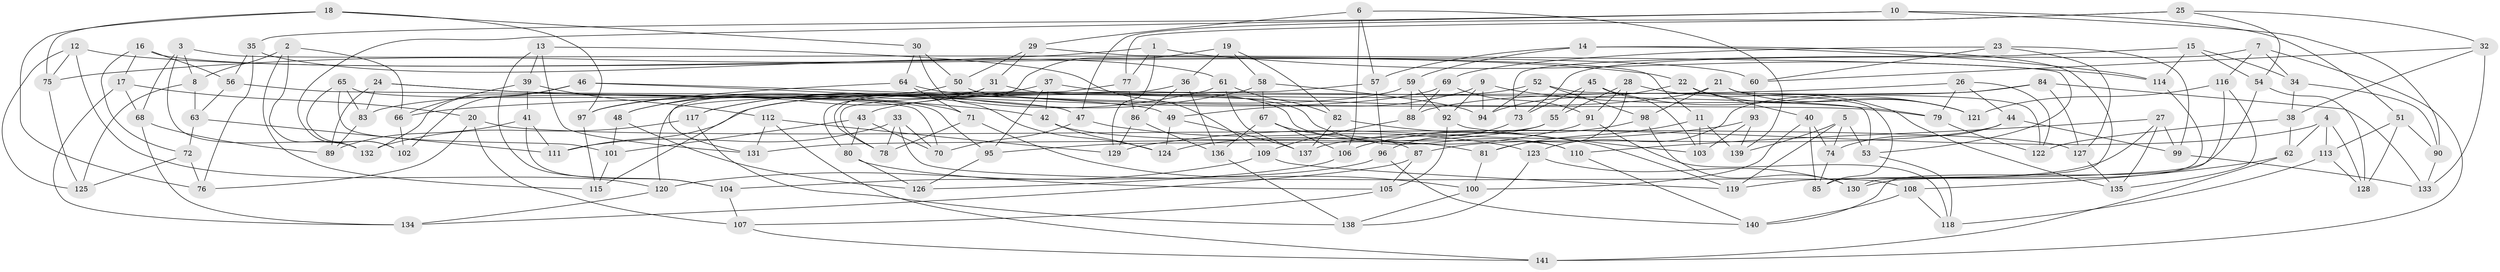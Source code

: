 // coarse degree distribution, {6: 0.449438202247191, 5: 0.12359550561797752, 4: 0.39325842696629215, 3: 0.033707865168539325}
// Generated by graph-tools (version 1.1) at 2025/24/03/03/25 07:24:26]
// undirected, 141 vertices, 282 edges
graph export_dot {
graph [start="1"]
  node [color=gray90,style=filled];
  1;
  2;
  3;
  4;
  5;
  6;
  7;
  8;
  9;
  10;
  11;
  12;
  13;
  14;
  15;
  16;
  17;
  18;
  19;
  20;
  21;
  22;
  23;
  24;
  25;
  26;
  27;
  28;
  29;
  30;
  31;
  32;
  33;
  34;
  35;
  36;
  37;
  38;
  39;
  40;
  41;
  42;
  43;
  44;
  45;
  46;
  47;
  48;
  49;
  50;
  51;
  52;
  53;
  54;
  55;
  56;
  57;
  58;
  59;
  60;
  61;
  62;
  63;
  64;
  65;
  66;
  67;
  68;
  69;
  70;
  71;
  72;
  73;
  74;
  75;
  76;
  77;
  78;
  79;
  80;
  81;
  82;
  83;
  84;
  85;
  86;
  87;
  88;
  89;
  90;
  91;
  92;
  93;
  94;
  95;
  96;
  97;
  98;
  99;
  100;
  101;
  102;
  103;
  104;
  105;
  106;
  107;
  108;
  109;
  110;
  111;
  112;
  113;
  114;
  115;
  116;
  117;
  118;
  119;
  120;
  121;
  122;
  123;
  124;
  125;
  126;
  127;
  128;
  129;
  130;
  131;
  132;
  133;
  134;
  135;
  136;
  137;
  138;
  139;
  140;
  141;
  1 -- 75;
  1 -- 77;
  1 -- 129;
  1 -- 114;
  2 -- 8;
  2 -- 132;
  2 -- 66;
  2 -- 115;
  3 -- 11;
  3 -- 68;
  3 -- 8;
  3 -- 132;
  4 -- 62;
  4 -- 113;
  4 -- 128;
  4 -- 137;
  5 -- 74;
  5 -- 53;
  5 -- 119;
  5 -- 139;
  6 -- 57;
  6 -- 139;
  6 -- 106;
  6 -- 29;
  7 -- 34;
  7 -- 116;
  7 -- 141;
  7 -- 73;
  8 -- 63;
  8 -- 125;
  9 -- 49;
  9 -- 94;
  9 -- 79;
  9 -- 92;
  10 -- 35;
  10 -- 102;
  10 -- 51;
  10 -- 90;
  11 -- 139;
  11 -- 81;
  11 -- 103;
  12 -- 125;
  12 -- 120;
  12 -- 75;
  12 -- 22;
  13 -- 104;
  13 -- 39;
  13 -- 109;
  13 -- 131;
  14 -- 85;
  14 -- 57;
  14 -- 59;
  14 -- 114;
  15 -- 34;
  15 -- 114;
  15 -- 54;
  15 -- 73;
  16 -- 56;
  16 -- 72;
  16 -- 60;
  16 -- 17;
  17 -- 68;
  17 -- 20;
  17 -- 134;
  18 -- 97;
  18 -- 76;
  18 -- 75;
  18 -- 30;
  19 -- 58;
  19 -- 82;
  19 -- 36;
  19 -- 78;
  20 -- 107;
  20 -- 76;
  20 -- 127;
  21 -- 43;
  21 -- 98;
  21 -- 121;
  21 -- 122;
  22 -- 94;
  22 -- 121;
  22 -- 40;
  23 -- 99;
  23 -- 60;
  23 -- 127;
  23 -- 69;
  24 -- 89;
  24 -- 71;
  24 -- 83;
  24 -- 42;
  25 -- 47;
  25 -- 77;
  25 -- 54;
  25 -- 32;
  26 -- 122;
  26 -- 66;
  26 -- 44;
  26 -- 79;
  27 -- 119;
  27 -- 135;
  27 -- 99;
  27 -- 110;
  28 -- 55;
  28 -- 91;
  28 -- 81;
  28 -- 135;
  29 -- 31;
  29 -- 53;
  29 -- 50;
  30 -- 50;
  30 -- 64;
  30 -- 124;
  31 -- 48;
  31 -- 110;
  31 -- 131;
  32 -- 38;
  32 -- 133;
  32 -- 60;
  33 -- 78;
  33 -- 111;
  33 -- 108;
  33 -- 70;
  34 -- 38;
  34 -- 90;
  35 -- 56;
  35 -- 76;
  35 -- 61;
  36 -- 86;
  36 -- 136;
  36 -- 120;
  37 -- 42;
  37 -- 48;
  37 -- 95;
  37 -- 53;
  38 -- 122;
  38 -- 62;
  39 -- 66;
  39 -- 112;
  39 -- 41;
  40 -- 100;
  40 -- 85;
  40 -- 74;
  41 -- 89;
  41 -- 104;
  41 -- 111;
  42 -- 124;
  42 -- 81;
  43 -- 80;
  43 -- 101;
  43 -- 70;
  44 -- 87;
  44 -- 74;
  44 -- 99;
  45 -- 121;
  45 -- 55;
  45 -- 103;
  45 -- 73;
  46 -- 47;
  46 -- 132;
  46 -- 102;
  46 -- 49;
  47 -- 70;
  47 -- 123;
  48 -- 101;
  48 -- 126;
  49 -- 137;
  49 -- 124;
  50 -- 79;
  50 -- 83;
  51 -- 128;
  51 -- 113;
  51 -- 90;
  52 -- 111;
  52 -- 94;
  52 -- 98;
  52 -- 85;
  53 -- 118;
  54 -- 128;
  54 -- 130;
  55 -- 131;
  55 -- 95;
  56 -- 70;
  56 -- 63;
  57 -- 96;
  57 -- 78;
  58 -- 117;
  58 -- 94;
  58 -- 67;
  59 -- 88;
  59 -- 115;
  59 -- 92;
  60 -- 93;
  61 -- 137;
  61 -- 117;
  61 -- 82;
  62 -- 108;
  62 -- 141;
  63 -- 72;
  63 -- 111;
  64 -- 97;
  64 -- 110;
  64 -- 71;
  65 -- 102;
  65 -- 83;
  65 -- 101;
  65 -- 95;
  66 -- 102;
  67 -- 136;
  67 -- 87;
  67 -- 106;
  68 -- 89;
  68 -- 134;
  69 -- 88;
  69 -- 91;
  69 -- 97;
  71 -- 100;
  71 -- 78;
  72 -- 76;
  72 -- 125;
  73 -- 96;
  74 -- 85;
  75 -- 125;
  77 -- 80;
  77 -- 86;
  79 -- 122;
  80 -- 126;
  80 -- 105;
  81 -- 100;
  82 -- 119;
  82 -- 137;
  83 -- 89;
  84 -- 88;
  84 -- 133;
  84 -- 127;
  84 -- 123;
  86 -- 136;
  86 -- 129;
  87 -- 105;
  87 -- 134;
  88 -- 109;
  90 -- 133;
  91 -- 118;
  91 -- 124;
  92 -- 103;
  92 -- 105;
  93 -- 129;
  93 -- 139;
  93 -- 103;
  95 -- 126;
  96 -- 140;
  96 -- 104;
  97 -- 115;
  98 -- 130;
  98 -- 106;
  99 -- 133;
  100 -- 138;
  101 -- 115;
  104 -- 107;
  105 -- 107;
  106 -- 126;
  107 -- 141;
  108 -- 140;
  108 -- 118;
  109 -- 119;
  109 -- 120;
  110 -- 140;
  112 -- 129;
  112 -- 141;
  112 -- 131;
  113 -- 118;
  113 -- 128;
  114 -- 130;
  116 -- 121;
  116 -- 140;
  116 -- 135;
  117 -- 132;
  117 -- 138;
  120 -- 134;
  123 -- 138;
  123 -- 130;
  127 -- 135;
  136 -- 138;
}

